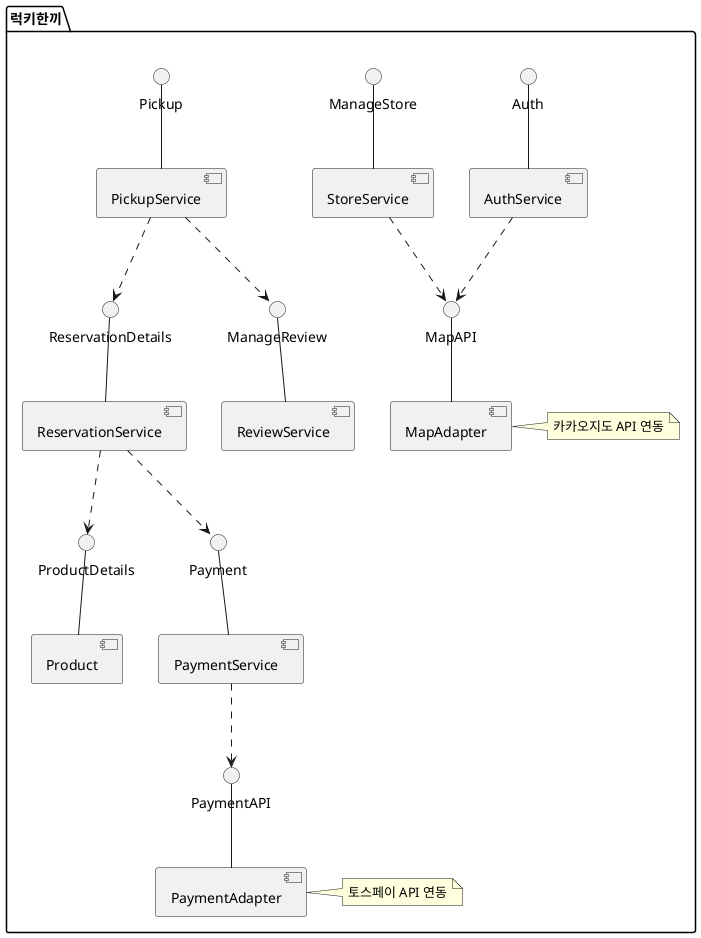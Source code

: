 @startuml
package "럭키한끼" {

  interface Auth
  interface ManageStore
  interface ProductDetails
  interface ReservationDetails
  interface Payment
  interface Pickup
  interface ManageReview
  interface MapAPI
  interface PaymentAPI

  component AuthService {
    Auth -- [AuthService]
    [AuthService] ..> MapAPI
  }

  component StoreService {
    ManageStore -- [StoreService]
    [StoreService] ..> MapAPI
  }

  component Product {
    ProductDetails -- [Product]
  }

  component ReservationService {
    ReservationDetails -- [ReservationService]
    [ReservationService] ..> ProductDetails
    [ReservationService] ..> Payment
  }

  component PaymentService {
    Payment -- [PaymentService]
    [PaymentService] ..> PaymentAPI
  }

  component PickupService {
    Pickup -- [PickupService]
    [PickupService] ..> ReservationDetails
    [PickupService] ..> ManageReview
  }

  component ReviewService {
    ManageReview -- [ReviewService]
  }

  component MapAdapter {
    MapAPI -- [MapAdapter]
  }

  note right of [MapAdapter]
    카카오지도 API 연동
  end note

  component PaymentAdapter {
    PaymentAPI -- [PaymentAdapter]
  }

  note right of [PaymentAdapter]
    토스페이 API 연동
  end note
}
@enduml